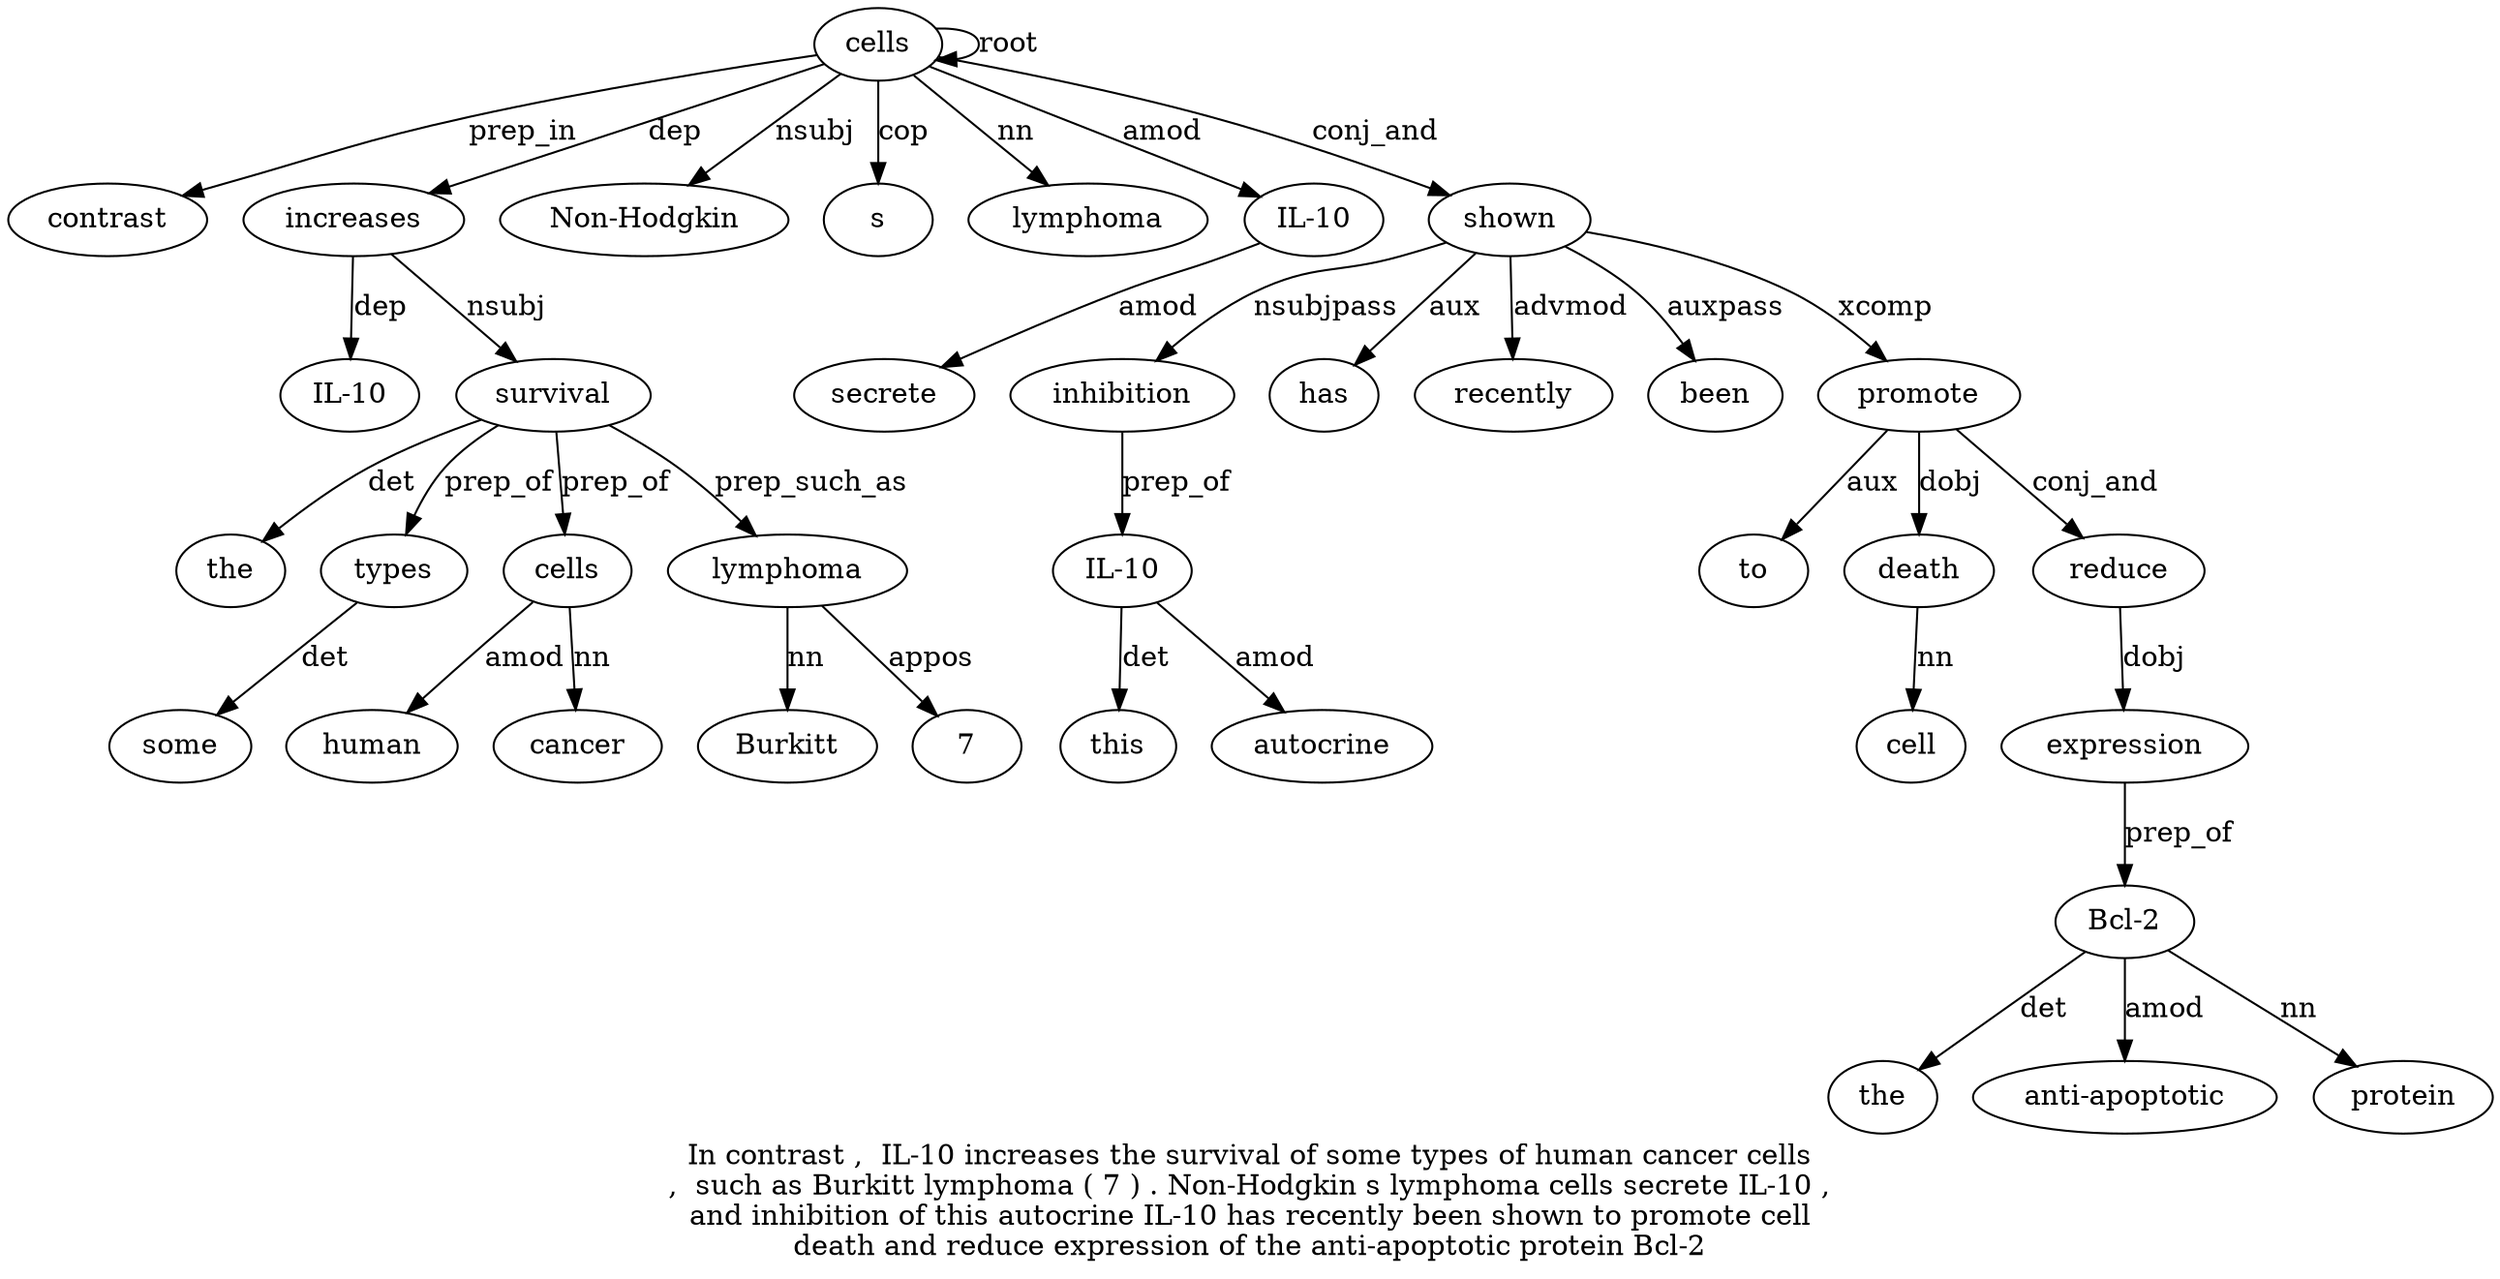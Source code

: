 digraph "In contrast ,  IL-10 increases the survival of some types of human cancer cells ,  such as Burkitt lymphoma ( 7 ) . Non-Hodgkin s lymphoma cells secrete IL-10 ,  and inhibition of this autocrine IL-10 has recently been shown to promote cell death and reduce expression of the anti-apoptotic protein Bcl-2" {
label="In contrast ,  IL-10 increases the survival of some types of human cancer cells
,  such as Burkitt lymphoma ( 7 ) . Non-Hodgkin s lymphoma cells secrete IL-10 ,
and inhibition of this autocrine IL-10 has recently been shown to promote cell
death and reduce expression of the anti-apoptotic protein Bcl-2";
cells27 [style=filled, fillcolor=white, label=cells];
contrast2 [style=filled, fillcolor=white, label=contrast];
cells27 -> contrast2  [label=prep_in];
increases5 [style=filled, fillcolor=white, label=increases];
"IL-104" [style=filled, fillcolor=white, label="IL-10"];
increases5 -> "IL-104"  [label=dep];
cells27 -> increases5  [label=dep];
survival7 [style=filled, fillcolor=white, label=survival];
the6 [style=filled, fillcolor=white, label=the];
survival7 -> the6  [label=det];
increases5 -> survival7  [label=nsubj];
types10 [style=filled, fillcolor=white, label=types];
some9 [style=filled, fillcolor=white, label=some];
types10 -> some9  [label=det];
survival7 -> types10  [label=prep_of];
cells14 [style=filled, fillcolor=white, label=cells];
human12 [style=filled, fillcolor=white, label=human];
cells14 -> human12  [label=amod];
cancer13 [style=filled, fillcolor=white, label=cancer];
cells14 -> cancer13  [label=nn];
survival7 -> cells14  [label=prep_of];
lymphoma19 [style=filled, fillcolor=white, label=lymphoma];
Burkitt18 [style=filled, fillcolor=white, label=Burkitt];
lymphoma19 -> Burkitt18  [label=nn];
survival7 -> lymphoma19  [label=prep_such_as];
721 [style=filled, fillcolor=white, label=7];
lymphoma19 -> 721  [label=appos];
"Non-Hodgkin24" [style=filled, fillcolor=white, label="Non-Hodgkin"];
cells27 -> "Non-Hodgkin24"  [label=nsubj];
s25 [style=filled, fillcolor=white, label=s];
cells27 -> s25  [label=cop];
lymphoma26 [style=filled, fillcolor=white, label=lymphoma];
cells27 -> lymphoma26  [label=nn];
cells27 -> cells27  [label=root];
"IL-1029" [style=filled, fillcolor=white, label="IL-10"];
secrete28 [style=filled, fillcolor=white, label=secrete];
"IL-1029" -> secrete28  [label=amod];
cells27 -> "IL-1029"  [label=amod];
shown40 [style=filled, fillcolor=white, label=shown];
inhibition32 [style=filled, fillcolor=white, label=inhibition];
shown40 -> inhibition32  [label=nsubjpass];
"IL-1036" [style=filled, fillcolor=white, label="IL-10"];
this34 [style=filled, fillcolor=white, label=this];
"IL-1036" -> this34  [label=det];
autocrine35 [style=filled, fillcolor=white, label=autocrine];
"IL-1036" -> autocrine35  [label=amod];
inhibition32 -> "IL-1036"  [label=prep_of];
has37 [style=filled, fillcolor=white, label=has];
shown40 -> has37  [label=aux];
recently38 [style=filled, fillcolor=white, label=recently];
shown40 -> recently38  [label=advmod];
been39 [style=filled, fillcolor=white, label=been];
shown40 -> been39  [label=auxpass];
cells27 -> shown40  [label=conj_and];
promote42 [style=filled, fillcolor=white, label=promote];
to41 [style=filled, fillcolor=white, label=to];
promote42 -> to41  [label=aux];
shown40 -> promote42  [label=xcomp];
death44 [style=filled, fillcolor=white, label=death];
cell43 [style=filled, fillcolor=white, label=cell];
death44 -> cell43  [label=nn];
promote42 -> death44  [label=dobj];
reduce46 [style=filled, fillcolor=white, label=reduce];
promote42 -> reduce46  [label=conj_and];
expression47 [style=filled, fillcolor=white, label=expression];
reduce46 -> expression47  [label=dobj];
"Bcl-25" [style=filled, fillcolor=white, label="Bcl-2"];
the49 [style=filled, fillcolor=white, label=the];
"Bcl-25" -> the49  [label=det];
"anti-apoptotic50" [style=filled, fillcolor=white, label="anti-apoptotic"];
"Bcl-25" -> "anti-apoptotic50"  [label=amod];
protein51 [style=filled, fillcolor=white, label=protein];
"Bcl-25" -> protein51  [label=nn];
expression47 -> "Bcl-25"  [label=prep_of];
}
